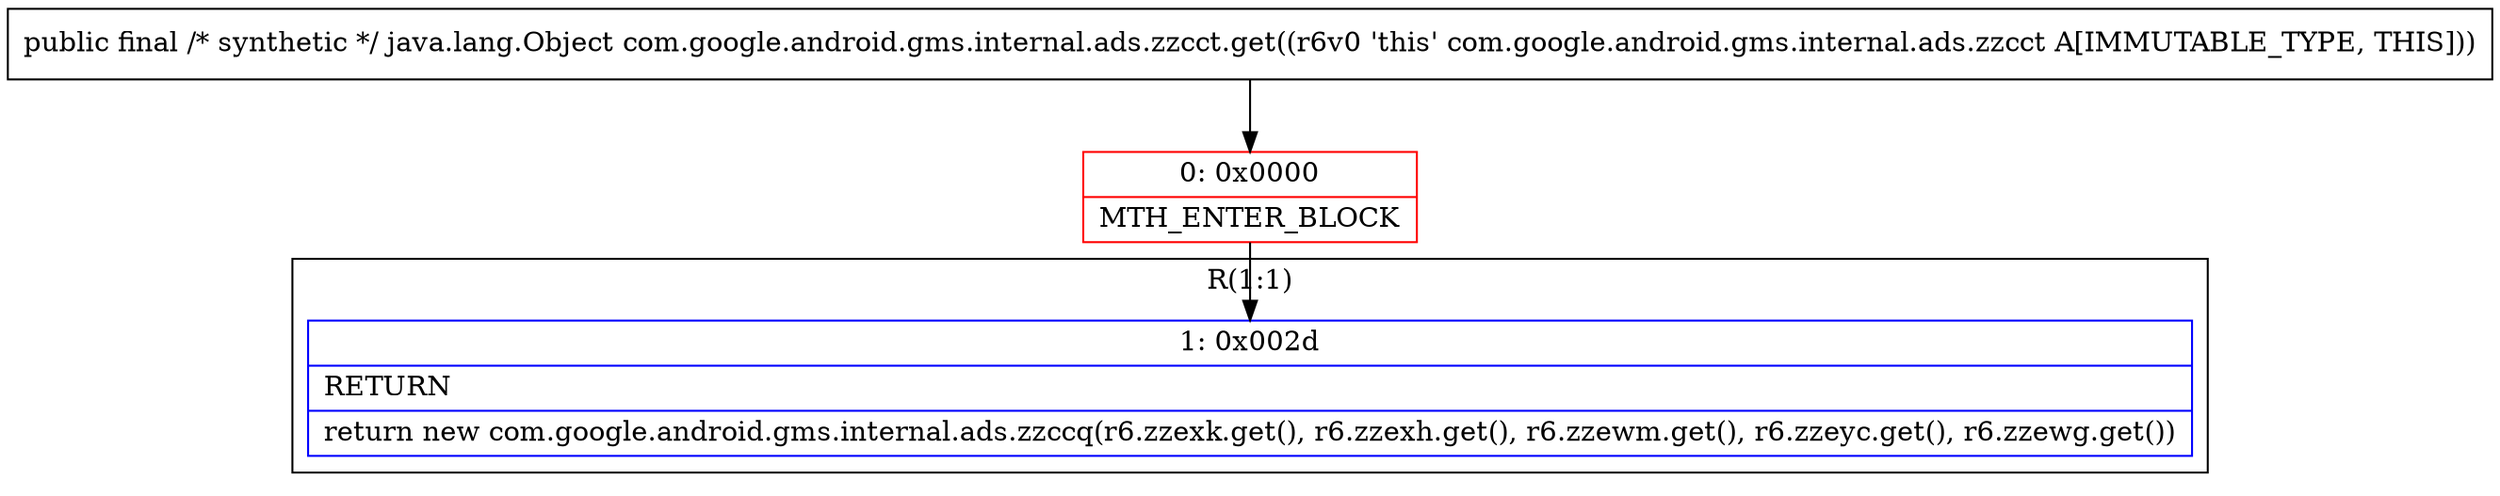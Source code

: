 digraph "CFG forcom.google.android.gms.internal.ads.zzcct.get()Ljava\/lang\/Object;" {
subgraph cluster_Region_1511136119 {
label = "R(1:1)";
node [shape=record,color=blue];
Node_1 [shape=record,label="{1\:\ 0x002d|RETURN\l|return new com.google.android.gms.internal.ads.zzccq(r6.zzexk.get(), r6.zzexh.get(), r6.zzewm.get(), r6.zzeyc.get(), r6.zzewg.get())\l}"];
}
Node_0 [shape=record,color=red,label="{0\:\ 0x0000|MTH_ENTER_BLOCK\l}"];
MethodNode[shape=record,label="{public final \/* synthetic *\/ java.lang.Object com.google.android.gms.internal.ads.zzcct.get((r6v0 'this' com.google.android.gms.internal.ads.zzcct A[IMMUTABLE_TYPE, THIS])) }"];
MethodNode -> Node_0;
Node_0 -> Node_1;
}

